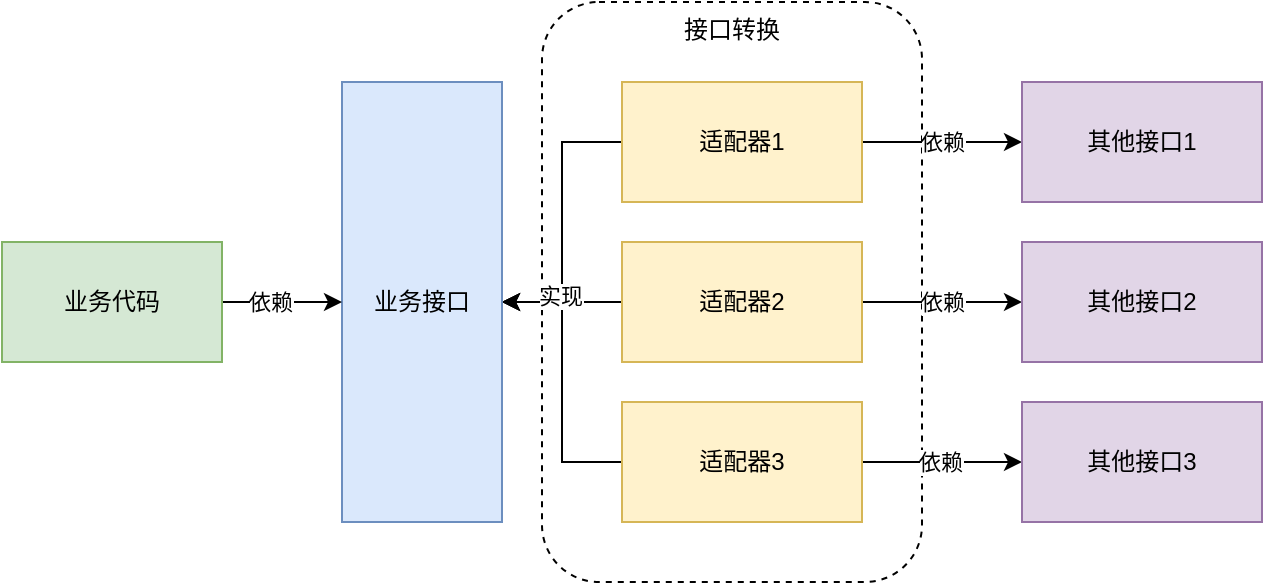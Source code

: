<mxfile version="20.0.4" type="github">
  <diagram id="7HATM0ThNWwZE4hw1DRA" name="第 1 页">
    <mxGraphModel dx="946" dy="589" grid="1" gridSize="10" guides="1" tooltips="1" connect="1" arrows="1" fold="1" page="1" pageScale="1" pageWidth="827" pageHeight="1169" math="0" shadow="0">
      <root>
        <mxCell id="0" />
        <mxCell id="1" parent="0" />
        <mxCell id="uuCEsOSD1aODRNNXXdCF-23" value="接口转换" style="rounded=1;whiteSpace=wrap;html=1;shadow=0;dashed=1;verticalAlign=top;" vertex="1" parent="1">
          <mxGeometry x="420" y="260" width="190" height="290" as="geometry" />
        </mxCell>
        <mxCell id="uuCEsOSD1aODRNNXXdCF-10" style="edgeStyle=orthogonalEdgeStyle;rounded=0;orthogonalLoop=1;jettySize=auto;html=1;exitX=0;exitY=0.5;exitDx=0;exitDy=0;entryX=1;entryY=0.5;entryDx=0;entryDy=0;" edge="1" parent="1" source="uuCEsOSD1aODRNNXXdCF-1" target="uuCEsOSD1aODRNNXXdCF-7">
          <mxGeometry relative="1" as="geometry" />
        </mxCell>
        <mxCell id="uuCEsOSD1aODRNNXXdCF-13" style="edgeStyle=orthogonalEdgeStyle;rounded=0;orthogonalLoop=1;jettySize=auto;html=1;exitX=1;exitY=0.5;exitDx=0;exitDy=0;entryX=0;entryY=0.5;entryDx=0;entryDy=0;" edge="1" parent="1" source="uuCEsOSD1aODRNNXXdCF-1" target="uuCEsOSD1aODRNNXXdCF-2">
          <mxGeometry relative="1" as="geometry" />
        </mxCell>
        <mxCell id="uuCEsOSD1aODRNNXXdCF-17" value="依赖" style="edgeLabel;html=1;align=center;verticalAlign=middle;resizable=0;points=[];" vertex="1" connectable="0" parent="uuCEsOSD1aODRNNXXdCF-13">
          <mxGeometry x="0.175" y="-1" relative="1" as="geometry">
            <mxPoint x="-7" y="-1" as="offset" />
          </mxGeometry>
        </mxCell>
        <mxCell id="uuCEsOSD1aODRNNXXdCF-1" value="适配器1" style="rounded=0;whiteSpace=wrap;html=1;fillColor=#fff2cc;strokeColor=#d6b656;" vertex="1" parent="1">
          <mxGeometry x="460" y="300" width="120" height="60" as="geometry" />
        </mxCell>
        <mxCell id="uuCEsOSD1aODRNNXXdCF-2" value="其他接口1" style="rounded=0;whiteSpace=wrap;html=1;fillColor=#e1d5e7;strokeColor=#9673a6;" vertex="1" parent="1">
          <mxGeometry x="660" y="300" width="120" height="60" as="geometry" />
        </mxCell>
        <mxCell id="uuCEsOSD1aODRNNXXdCF-11" style="edgeStyle=orthogonalEdgeStyle;rounded=0;orthogonalLoop=1;jettySize=auto;html=1;exitX=0;exitY=0.5;exitDx=0;exitDy=0;entryX=1;entryY=0.5;entryDx=0;entryDy=0;" edge="1" parent="1" source="uuCEsOSD1aODRNNXXdCF-3" target="uuCEsOSD1aODRNNXXdCF-7">
          <mxGeometry relative="1" as="geometry" />
        </mxCell>
        <mxCell id="uuCEsOSD1aODRNNXXdCF-14" style="edgeStyle=orthogonalEdgeStyle;rounded=0;orthogonalLoop=1;jettySize=auto;html=1;exitX=1;exitY=0.5;exitDx=0;exitDy=0;" edge="1" parent="1" source="uuCEsOSD1aODRNNXXdCF-3" target="uuCEsOSD1aODRNNXXdCF-5">
          <mxGeometry relative="1" as="geometry" />
        </mxCell>
        <mxCell id="uuCEsOSD1aODRNNXXdCF-18" value="依赖" style="edgeLabel;html=1;align=center;verticalAlign=middle;resizable=0;points=[];" vertex="1" connectable="0" parent="uuCEsOSD1aODRNNXXdCF-14">
          <mxGeometry x="-0.15" y="-3" relative="1" as="geometry">
            <mxPoint x="6" y="-3" as="offset" />
          </mxGeometry>
        </mxCell>
        <mxCell id="uuCEsOSD1aODRNNXXdCF-3" value="适配器2" style="rounded=0;whiteSpace=wrap;html=1;fillColor=#fff2cc;strokeColor=#d6b656;" vertex="1" parent="1">
          <mxGeometry x="460" y="380" width="120" height="60" as="geometry" />
        </mxCell>
        <mxCell id="uuCEsOSD1aODRNNXXdCF-12" style="edgeStyle=orthogonalEdgeStyle;rounded=0;orthogonalLoop=1;jettySize=auto;html=1;exitX=0;exitY=0.5;exitDx=0;exitDy=0;entryX=1;entryY=0.5;entryDx=0;entryDy=0;" edge="1" parent="1" source="uuCEsOSD1aODRNNXXdCF-4" target="uuCEsOSD1aODRNNXXdCF-7">
          <mxGeometry relative="1" as="geometry" />
        </mxCell>
        <mxCell id="uuCEsOSD1aODRNNXXdCF-22" value="实现" style="edgeLabel;html=1;align=center;verticalAlign=middle;resizable=0;points=[];" vertex="1" connectable="0" parent="uuCEsOSD1aODRNNXXdCF-12">
          <mxGeometry x="0.586" y="-3" relative="1" as="geometry">
            <mxPoint as="offset" />
          </mxGeometry>
        </mxCell>
        <mxCell id="uuCEsOSD1aODRNNXXdCF-15" style="edgeStyle=orthogonalEdgeStyle;rounded=0;orthogonalLoop=1;jettySize=auto;html=1;exitX=1;exitY=0.5;exitDx=0;exitDy=0;entryX=0;entryY=0.5;entryDx=0;entryDy=0;" edge="1" parent="1" source="uuCEsOSD1aODRNNXXdCF-4" target="uuCEsOSD1aODRNNXXdCF-6">
          <mxGeometry relative="1" as="geometry" />
        </mxCell>
        <mxCell id="uuCEsOSD1aODRNNXXdCF-19" value="依赖" style="edgeLabel;html=1;align=center;verticalAlign=middle;resizable=0;points=[];" vertex="1" connectable="0" parent="uuCEsOSD1aODRNNXXdCF-15">
          <mxGeometry x="-0.025" relative="1" as="geometry">
            <mxPoint as="offset" />
          </mxGeometry>
        </mxCell>
        <mxCell id="uuCEsOSD1aODRNNXXdCF-4" value="适配器3" style="rounded=0;whiteSpace=wrap;html=1;fillColor=#fff2cc;strokeColor=#d6b656;" vertex="1" parent="1">
          <mxGeometry x="460" y="460" width="120" height="60" as="geometry" />
        </mxCell>
        <mxCell id="uuCEsOSD1aODRNNXXdCF-5" value="其他接口2" style="rounded=0;whiteSpace=wrap;html=1;fillColor=#e1d5e7;strokeColor=#9673a6;" vertex="1" parent="1">
          <mxGeometry x="660" y="380" width="120" height="60" as="geometry" />
        </mxCell>
        <mxCell id="uuCEsOSD1aODRNNXXdCF-6" value="其他接口3" style="rounded=0;whiteSpace=wrap;html=1;fillColor=#e1d5e7;strokeColor=#9673a6;" vertex="1" parent="1">
          <mxGeometry x="660" y="460" width="120" height="60" as="geometry" />
        </mxCell>
        <mxCell id="uuCEsOSD1aODRNNXXdCF-7" value="业务接口" style="rounded=0;whiteSpace=wrap;html=1;fillColor=#dae8fc;strokeColor=#6c8ebf;" vertex="1" parent="1">
          <mxGeometry x="320" y="300" width="80" height="220" as="geometry" />
        </mxCell>
        <mxCell id="uuCEsOSD1aODRNNXXdCF-9" style="edgeStyle=orthogonalEdgeStyle;rounded=0;orthogonalLoop=1;jettySize=auto;html=1;exitX=1;exitY=0.5;exitDx=0;exitDy=0;" edge="1" parent="1" source="uuCEsOSD1aODRNNXXdCF-8" target="uuCEsOSD1aODRNNXXdCF-7">
          <mxGeometry relative="1" as="geometry" />
        </mxCell>
        <mxCell id="uuCEsOSD1aODRNNXXdCF-16" value="依赖" style="edgeLabel;html=1;align=center;verticalAlign=middle;resizable=0;points=[];" vertex="1" connectable="0" parent="uuCEsOSD1aODRNNXXdCF-9">
          <mxGeometry x="-0.2" y="-2" relative="1" as="geometry">
            <mxPoint y="-2" as="offset" />
          </mxGeometry>
        </mxCell>
        <mxCell id="uuCEsOSD1aODRNNXXdCF-8" value="业务代码" style="rounded=0;whiteSpace=wrap;html=1;fillColor=#d5e8d4;strokeColor=#82b366;" vertex="1" parent="1">
          <mxGeometry x="150" y="380" width="110" height="60" as="geometry" />
        </mxCell>
      </root>
    </mxGraphModel>
  </diagram>
</mxfile>
